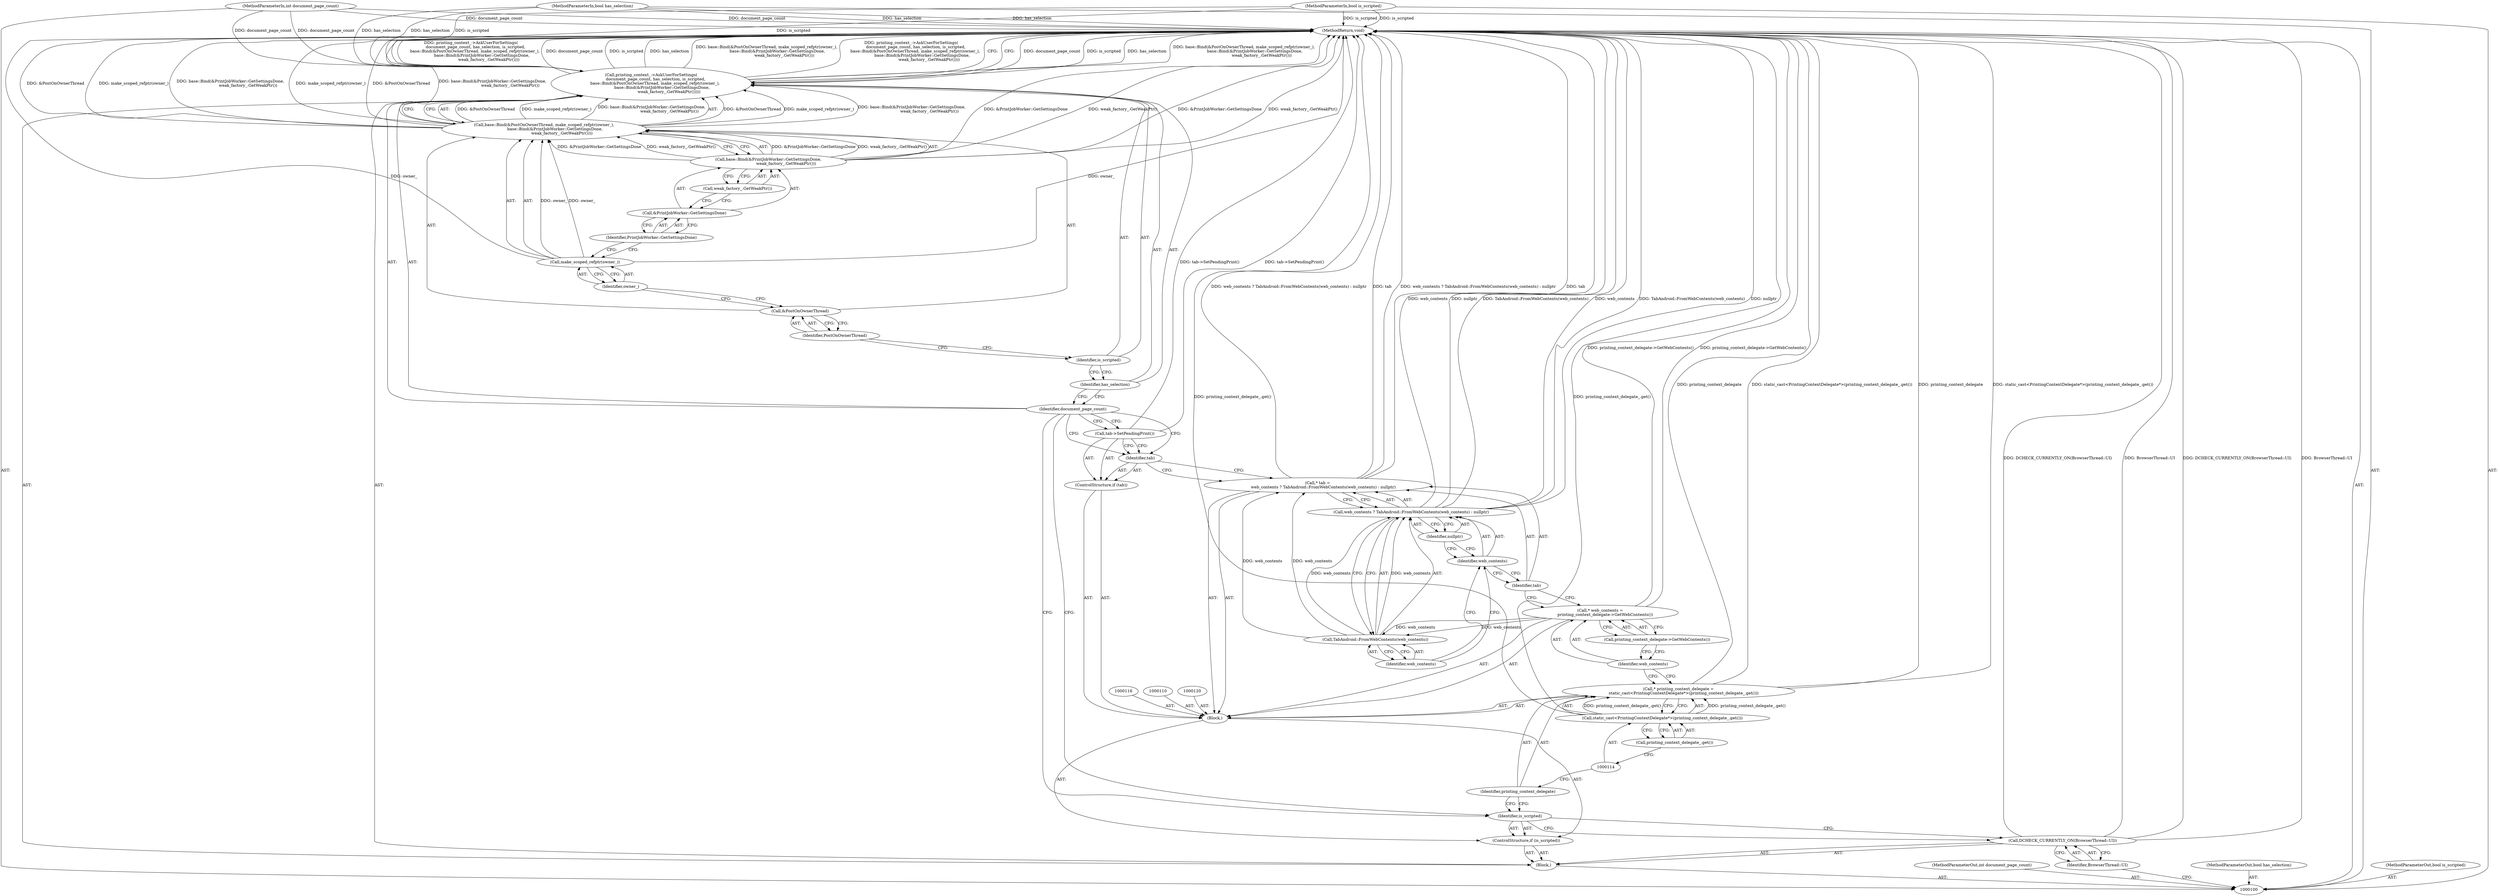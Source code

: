 digraph "1_Chrome_0720b02e4f303ea6b114d4ae9453e3a7ff55f8dc" {
"1000144" [label="(MethodReturn,void)"];
"1000115" [label="(Call,printing_context_delegate_.get())"];
"1000113" [label="(Call,static_cast<PrintingContextDelegate*>(printing_context_delegate_.get()))"];
"1000117" [label="(Call,* web_contents =\n        printing_context_delegate->GetWebContents())"];
"1000118" [label="(Identifier,web_contents)"];
"1000119" [label="(Call,printing_context_delegate->GetWebContents())"];
"1000121" [label="(Call,* tab =\n         web_contents ? TabAndroid::FromWebContents(web_contents) : nullptr)"];
"1000122" [label="(Identifier,tab)"];
"1000109" [label="(Block,)"];
"1000125" [label="(Call,TabAndroid::FromWebContents(web_contents))"];
"1000126" [label="(Identifier,web_contents)"];
"1000127" [label="(Identifier,nullptr)"];
"1000123" [label="(Call,web_contents ? TabAndroid::FromWebContents(web_contents) : nullptr)"];
"1000124" [label="(Identifier,web_contents)"];
"1000128" [label="(ControlStructure,if (tab))"];
"1000129" [label="(Identifier,tab)"];
"1000130" [label="(Call,tab->SetPendingPrint())"];
"1000101" [label="(MethodParameterIn,int document_page_count)"];
"1000209" [label="(MethodParameterOut,int document_page_count)"];
"1000131" [label="(Call,printing_context_->AskUserForSettings(\n       document_page_count, has_selection, is_scripted,\n      base::Bind(&PostOnOwnerThread, make_scoped_refptr(owner_),\n                 base::Bind(&PrintJobWorker::GetSettingsDone,\n                            weak_factory_.GetWeakPtr()))))"];
"1000133" [label="(Identifier,has_selection)"];
"1000134" [label="(Identifier,is_scripted)"];
"1000132" [label="(Identifier,document_page_count)"];
"1000136" [label="(Call,&PostOnOwnerThread)"];
"1000137" [label="(Identifier,PostOnOwnerThread)"];
"1000138" [label="(Call,make_scoped_refptr(owner_))"];
"1000139" [label="(Identifier,owner_)"];
"1000135" [label="(Call,base::Bind(&PostOnOwnerThread, make_scoped_refptr(owner_),\n                 base::Bind(&PrintJobWorker::GetSettingsDone,\n                            weak_factory_.GetWeakPtr())))"];
"1000140" [label="(Call,base::Bind(&PrintJobWorker::GetSettingsDone,\n                            weak_factory_.GetWeakPtr()))"];
"1000141" [label="(Call,&PrintJobWorker::GetSettingsDone)"];
"1000142" [label="(Identifier,PrintJobWorker::GetSettingsDone)"];
"1000143" [label="(Call,weak_factory_.GetWeakPtr())"];
"1000102" [label="(MethodParameterIn,bool has_selection)"];
"1000210" [label="(MethodParameterOut,bool has_selection)"];
"1000104" [label="(Block,)"];
"1000103" [label="(MethodParameterIn,bool is_scripted)"];
"1000211" [label="(MethodParameterOut,bool is_scripted)"];
"1000106" [label="(Identifier,BrowserThread::UI)"];
"1000105" [label="(Call,DCHECK_CURRENTLY_ON(BrowserThread::UI))"];
"1000107" [label="(ControlStructure,if (is_scripted))"];
"1000108" [label="(Identifier,is_scripted)"];
"1000111" [label="(Call,* printing_context_delegate =\n        static_cast<PrintingContextDelegate*>(printing_context_delegate_.get()))"];
"1000112" [label="(Identifier,printing_context_delegate)"];
"1000144" -> "1000100"  [label="AST: "];
"1000144" -> "1000131"  [label="CFG: "];
"1000130" -> "1000144"  [label="DDG: tab->SetPendingPrint()"];
"1000123" -> "1000144"  [label="DDG: TabAndroid::FromWebContents(web_contents)"];
"1000123" -> "1000144"  [label="DDG: nullptr"];
"1000123" -> "1000144"  [label="DDG: web_contents"];
"1000105" -> "1000144"  [label="DDG: DCHECK_CURRENTLY_ON(BrowserThread::UI)"];
"1000105" -> "1000144"  [label="DDG: BrowserThread::UI"];
"1000135" -> "1000144"  [label="DDG: base::Bind(&PrintJobWorker::GetSettingsDone,\n                            weak_factory_.GetWeakPtr())"];
"1000135" -> "1000144"  [label="DDG: make_scoped_refptr(owner_)"];
"1000135" -> "1000144"  [label="DDG: &PostOnOwnerThread"];
"1000117" -> "1000144"  [label="DDG: printing_context_delegate->GetWebContents()"];
"1000121" -> "1000144"  [label="DDG: web_contents ? TabAndroid::FromWebContents(web_contents) : nullptr"];
"1000121" -> "1000144"  [label="DDG: tab"];
"1000131" -> "1000144"  [label="DDG: document_page_count"];
"1000131" -> "1000144"  [label="DDG: is_scripted"];
"1000131" -> "1000144"  [label="DDG: has_selection"];
"1000131" -> "1000144"  [label="DDG: base::Bind(&PostOnOwnerThread, make_scoped_refptr(owner_),\n                 base::Bind(&PrintJobWorker::GetSettingsDone,\n                            weak_factory_.GetWeakPtr()))"];
"1000131" -> "1000144"  [label="DDG: printing_context_->AskUserForSettings(\n       document_page_count, has_selection, is_scripted,\n      base::Bind(&PostOnOwnerThread, make_scoped_refptr(owner_),\n                 base::Bind(&PrintJobWorker::GetSettingsDone,\n                            weak_factory_.GetWeakPtr())))"];
"1000140" -> "1000144"  [label="DDG: &PrintJobWorker::GetSettingsDone"];
"1000140" -> "1000144"  [label="DDG: weak_factory_.GetWeakPtr()"];
"1000138" -> "1000144"  [label="DDG: owner_"];
"1000103" -> "1000144"  [label="DDG: is_scripted"];
"1000113" -> "1000144"  [label="DDG: printing_context_delegate_.get()"];
"1000102" -> "1000144"  [label="DDG: has_selection"];
"1000111" -> "1000144"  [label="DDG: printing_context_delegate"];
"1000111" -> "1000144"  [label="DDG: static_cast<PrintingContextDelegate*>(printing_context_delegate_.get())"];
"1000101" -> "1000144"  [label="DDG: document_page_count"];
"1000115" -> "1000113"  [label="AST: "];
"1000115" -> "1000114"  [label="CFG: "];
"1000113" -> "1000115"  [label="CFG: "];
"1000113" -> "1000111"  [label="AST: "];
"1000113" -> "1000115"  [label="CFG: "];
"1000114" -> "1000113"  [label="AST: "];
"1000115" -> "1000113"  [label="AST: "];
"1000111" -> "1000113"  [label="CFG: "];
"1000113" -> "1000144"  [label="DDG: printing_context_delegate_.get()"];
"1000113" -> "1000111"  [label="DDG: printing_context_delegate_.get()"];
"1000117" -> "1000109"  [label="AST: "];
"1000117" -> "1000119"  [label="CFG: "];
"1000118" -> "1000117"  [label="AST: "];
"1000119" -> "1000117"  [label="AST: "];
"1000122" -> "1000117"  [label="CFG: "];
"1000117" -> "1000144"  [label="DDG: printing_context_delegate->GetWebContents()"];
"1000117" -> "1000125"  [label="DDG: web_contents"];
"1000118" -> "1000117"  [label="AST: "];
"1000118" -> "1000111"  [label="CFG: "];
"1000119" -> "1000118"  [label="CFG: "];
"1000119" -> "1000117"  [label="AST: "];
"1000119" -> "1000118"  [label="CFG: "];
"1000117" -> "1000119"  [label="CFG: "];
"1000121" -> "1000109"  [label="AST: "];
"1000121" -> "1000123"  [label="CFG: "];
"1000122" -> "1000121"  [label="AST: "];
"1000123" -> "1000121"  [label="AST: "];
"1000129" -> "1000121"  [label="CFG: "];
"1000121" -> "1000144"  [label="DDG: web_contents ? TabAndroid::FromWebContents(web_contents) : nullptr"];
"1000121" -> "1000144"  [label="DDG: tab"];
"1000125" -> "1000121"  [label="DDG: web_contents"];
"1000122" -> "1000121"  [label="AST: "];
"1000122" -> "1000117"  [label="CFG: "];
"1000124" -> "1000122"  [label="CFG: "];
"1000109" -> "1000107"  [label="AST: "];
"1000110" -> "1000109"  [label="AST: "];
"1000111" -> "1000109"  [label="AST: "];
"1000116" -> "1000109"  [label="AST: "];
"1000117" -> "1000109"  [label="AST: "];
"1000120" -> "1000109"  [label="AST: "];
"1000121" -> "1000109"  [label="AST: "];
"1000128" -> "1000109"  [label="AST: "];
"1000125" -> "1000123"  [label="AST: "];
"1000125" -> "1000126"  [label="CFG: "];
"1000126" -> "1000125"  [label="AST: "];
"1000123" -> "1000125"  [label="CFG: "];
"1000125" -> "1000121"  [label="DDG: web_contents"];
"1000125" -> "1000123"  [label="DDG: web_contents"];
"1000117" -> "1000125"  [label="DDG: web_contents"];
"1000126" -> "1000125"  [label="AST: "];
"1000126" -> "1000124"  [label="CFG: "];
"1000125" -> "1000126"  [label="CFG: "];
"1000127" -> "1000123"  [label="AST: "];
"1000127" -> "1000124"  [label="CFG: "];
"1000123" -> "1000127"  [label="CFG: "];
"1000123" -> "1000121"  [label="AST: "];
"1000123" -> "1000125"  [label="CFG: "];
"1000123" -> "1000127"  [label="CFG: "];
"1000124" -> "1000123"  [label="AST: "];
"1000125" -> "1000123"  [label="AST: "];
"1000127" -> "1000123"  [label="AST: "];
"1000121" -> "1000123"  [label="CFG: "];
"1000123" -> "1000144"  [label="DDG: TabAndroid::FromWebContents(web_contents)"];
"1000123" -> "1000144"  [label="DDG: nullptr"];
"1000123" -> "1000144"  [label="DDG: web_contents"];
"1000125" -> "1000123"  [label="DDG: web_contents"];
"1000124" -> "1000123"  [label="AST: "];
"1000124" -> "1000122"  [label="CFG: "];
"1000126" -> "1000124"  [label="CFG: "];
"1000127" -> "1000124"  [label="CFG: "];
"1000128" -> "1000109"  [label="AST: "];
"1000129" -> "1000128"  [label="AST: "];
"1000130" -> "1000128"  [label="AST: "];
"1000129" -> "1000128"  [label="AST: "];
"1000129" -> "1000121"  [label="CFG: "];
"1000130" -> "1000129"  [label="CFG: "];
"1000132" -> "1000129"  [label="CFG: "];
"1000130" -> "1000128"  [label="AST: "];
"1000130" -> "1000129"  [label="CFG: "];
"1000132" -> "1000130"  [label="CFG: "];
"1000130" -> "1000144"  [label="DDG: tab->SetPendingPrint()"];
"1000101" -> "1000100"  [label="AST: "];
"1000101" -> "1000144"  [label="DDG: document_page_count"];
"1000101" -> "1000131"  [label="DDG: document_page_count"];
"1000209" -> "1000100"  [label="AST: "];
"1000131" -> "1000104"  [label="AST: "];
"1000131" -> "1000135"  [label="CFG: "];
"1000132" -> "1000131"  [label="AST: "];
"1000133" -> "1000131"  [label="AST: "];
"1000134" -> "1000131"  [label="AST: "];
"1000135" -> "1000131"  [label="AST: "];
"1000144" -> "1000131"  [label="CFG: "];
"1000131" -> "1000144"  [label="DDG: document_page_count"];
"1000131" -> "1000144"  [label="DDG: is_scripted"];
"1000131" -> "1000144"  [label="DDG: has_selection"];
"1000131" -> "1000144"  [label="DDG: base::Bind(&PostOnOwnerThread, make_scoped_refptr(owner_),\n                 base::Bind(&PrintJobWorker::GetSettingsDone,\n                            weak_factory_.GetWeakPtr()))"];
"1000131" -> "1000144"  [label="DDG: printing_context_->AskUserForSettings(\n       document_page_count, has_selection, is_scripted,\n      base::Bind(&PostOnOwnerThread, make_scoped_refptr(owner_),\n                 base::Bind(&PrintJobWorker::GetSettingsDone,\n                            weak_factory_.GetWeakPtr())))"];
"1000101" -> "1000131"  [label="DDG: document_page_count"];
"1000102" -> "1000131"  [label="DDG: has_selection"];
"1000103" -> "1000131"  [label="DDG: is_scripted"];
"1000135" -> "1000131"  [label="DDG: &PostOnOwnerThread"];
"1000135" -> "1000131"  [label="DDG: make_scoped_refptr(owner_)"];
"1000135" -> "1000131"  [label="DDG: base::Bind(&PrintJobWorker::GetSettingsDone,\n                            weak_factory_.GetWeakPtr())"];
"1000133" -> "1000131"  [label="AST: "];
"1000133" -> "1000132"  [label="CFG: "];
"1000134" -> "1000133"  [label="CFG: "];
"1000134" -> "1000131"  [label="AST: "];
"1000134" -> "1000133"  [label="CFG: "];
"1000137" -> "1000134"  [label="CFG: "];
"1000132" -> "1000131"  [label="AST: "];
"1000132" -> "1000130"  [label="CFG: "];
"1000132" -> "1000129"  [label="CFG: "];
"1000132" -> "1000108"  [label="CFG: "];
"1000133" -> "1000132"  [label="CFG: "];
"1000136" -> "1000135"  [label="AST: "];
"1000136" -> "1000137"  [label="CFG: "];
"1000137" -> "1000136"  [label="AST: "];
"1000139" -> "1000136"  [label="CFG: "];
"1000137" -> "1000136"  [label="AST: "];
"1000137" -> "1000134"  [label="CFG: "];
"1000136" -> "1000137"  [label="CFG: "];
"1000138" -> "1000135"  [label="AST: "];
"1000138" -> "1000139"  [label="CFG: "];
"1000139" -> "1000138"  [label="AST: "];
"1000142" -> "1000138"  [label="CFG: "];
"1000138" -> "1000144"  [label="DDG: owner_"];
"1000138" -> "1000135"  [label="DDG: owner_"];
"1000139" -> "1000138"  [label="AST: "];
"1000139" -> "1000136"  [label="CFG: "];
"1000138" -> "1000139"  [label="CFG: "];
"1000135" -> "1000131"  [label="AST: "];
"1000135" -> "1000140"  [label="CFG: "];
"1000136" -> "1000135"  [label="AST: "];
"1000138" -> "1000135"  [label="AST: "];
"1000140" -> "1000135"  [label="AST: "];
"1000131" -> "1000135"  [label="CFG: "];
"1000135" -> "1000144"  [label="DDG: base::Bind(&PrintJobWorker::GetSettingsDone,\n                            weak_factory_.GetWeakPtr())"];
"1000135" -> "1000144"  [label="DDG: make_scoped_refptr(owner_)"];
"1000135" -> "1000144"  [label="DDG: &PostOnOwnerThread"];
"1000135" -> "1000131"  [label="DDG: &PostOnOwnerThread"];
"1000135" -> "1000131"  [label="DDG: make_scoped_refptr(owner_)"];
"1000135" -> "1000131"  [label="DDG: base::Bind(&PrintJobWorker::GetSettingsDone,\n                            weak_factory_.GetWeakPtr())"];
"1000138" -> "1000135"  [label="DDG: owner_"];
"1000140" -> "1000135"  [label="DDG: &PrintJobWorker::GetSettingsDone"];
"1000140" -> "1000135"  [label="DDG: weak_factory_.GetWeakPtr()"];
"1000140" -> "1000135"  [label="AST: "];
"1000140" -> "1000143"  [label="CFG: "];
"1000141" -> "1000140"  [label="AST: "];
"1000143" -> "1000140"  [label="AST: "];
"1000135" -> "1000140"  [label="CFG: "];
"1000140" -> "1000144"  [label="DDG: &PrintJobWorker::GetSettingsDone"];
"1000140" -> "1000144"  [label="DDG: weak_factory_.GetWeakPtr()"];
"1000140" -> "1000135"  [label="DDG: &PrintJobWorker::GetSettingsDone"];
"1000140" -> "1000135"  [label="DDG: weak_factory_.GetWeakPtr()"];
"1000141" -> "1000140"  [label="AST: "];
"1000141" -> "1000142"  [label="CFG: "];
"1000142" -> "1000141"  [label="AST: "];
"1000143" -> "1000141"  [label="CFG: "];
"1000142" -> "1000141"  [label="AST: "];
"1000142" -> "1000138"  [label="CFG: "];
"1000141" -> "1000142"  [label="CFG: "];
"1000143" -> "1000140"  [label="AST: "];
"1000143" -> "1000141"  [label="CFG: "];
"1000140" -> "1000143"  [label="CFG: "];
"1000102" -> "1000100"  [label="AST: "];
"1000102" -> "1000144"  [label="DDG: has_selection"];
"1000102" -> "1000131"  [label="DDG: has_selection"];
"1000210" -> "1000100"  [label="AST: "];
"1000104" -> "1000100"  [label="AST: "];
"1000105" -> "1000104"  [label="AST: "];
"1000107" -> "1000104"  [label="AST: "];
"1000131" -> "1000104"  [label="AST: "];
"1000103" -> "1000100"  [label="AST: "];
"1000103" -> "1000144"  [label="DDG: is_scripted"];
"1000103" -> "1000131"  [label="DDG: is_scripted"];
"1000211" -> "1000100"  [label="AST: "];
"1000106" -> "1000105"  [label="AST: "];
"1000106" -> "1000100"  [label="CFG: "];
"1000105" -> "1000106"  [label="CFG: "];
"1000105" -> "1000104"  [label="AST: "];
"1000105" -> "1000106"  [label="CFG: "];
"1000106" -> "1000105"  [label="AST: "];
"1000108" -> "1000105"  [label="CFG: "];
"1000105" -> "1000144"  [label="DDG: DCHECK_CURRENTLY_ON(BrowserThread::UI)"];
"1000105" -> "1000144"  [label="DDG: BrowserThread::UI"];
"1000107" -> "1000104"  [label="AST: "];
"1000108" -> "1000107"  [label="AST: "];
"1000109" -> "1000107"  [label="AST: "];
"1000108" -> "1000107"  [label="AST: "];
"1000108" -> "1000105"  [label="CFG: "];
"1000112" -> "1000108"  [label="CFG: "];
"1000132" -> "1000108"  [label="CFG: "];
"1000111" -> "1000109"  [label="AST: "];
"1000111" -> "1000113"  [label="CFG: "];
"1000112" -> "1000111"  [label="AST: "];
"1000113" -> "1000111"  [label="AST: "];
"1000118" -> "1000111"  [label="CFG: "];
"1000111" -> "1000144"  [label="DDG: printing_context_delegate"];
"1000111" -> "1000144"  [label="DDG: static_cast<PrintingContextDelegate*>(printing_context_delegate_.get())"];
"1000113" -> "1000111"  [label="DDG: printing_context_delegate_.get()"];
"1000112" -> "1000111"  [label="AST: "];
"1000112" -> "1000108"  [label="CFG: "];
"1000114" -> "1000112"  [label="CFG: "];
}
